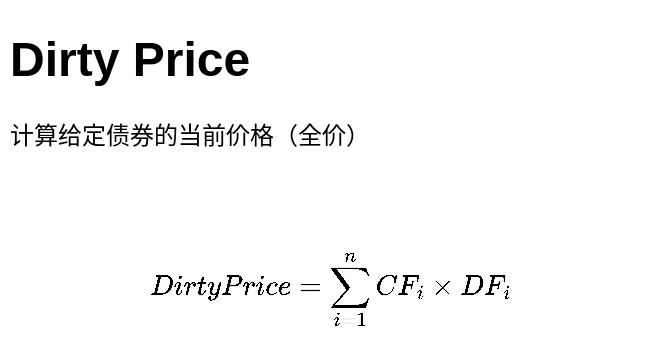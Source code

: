 <mxfile version="12.9.4" type="github">
  <diagram id="C5RBs43oDa-KdzZeNtuy" name="Page-1">
    <mxGraphModel dx="723" dy="375" grid="1" gridSize="10" guides="1" tooltips="1" connect="1" arrows="1" fold="1" page="1" pageScale="1" pageWidth="827" pageHeight="1169" math="1" shadow="0">
      <root>
        <mxCell id="WIyWlLk6GJQsqaUBKTNV-0" />
        <mxCell id="WIyWlLk6GJQsqaUBKTNV-1" parent="WIyWlLk6GJQsqaUBKTNV-0" />
        <mxCell id="SIirOtEVYk1fui6E42ct-1" value="$$ DirtyPrice = \sum_{i=1}^n CF_i \times DF_i $$" style="text;html=1;strokeColor=none;fillColor=none;align=center;verticalAlign=middle;whiteSpace=wrap;rounded=0;glass=0;comic=0;shadow=0;" vertex="1" parent="WIyWlLk6GJQsqaUBKTNV-1">
          <mxGeometry x="50" y="140" width="330" height="70" as="geometry" />
        </mxCell>
        <mxCell id="SIirOtEVYk1fui6E42ct-0" value="&lt;h1&gt;Dirty Price&lt;/h1&gt;&lt;p&gt;计算给定债券的当前价格（全价）&lt;/p&gt;" style="text;html=1;strokeColor=none;fillColor=none;spacing=5;spacingTop=-20;whiteSpace=wrap;overflow=hidden;rounded=0;" vertex="1" parent="WIyWlLk6GJQsqaUBKTNV-1">
          <mxGeometry x="50" y="40" width="190" height="80" as="geometry" />
        </mxCell>
      </root>
    </mxGraphModel>
  </diagram>
</mxfile>
